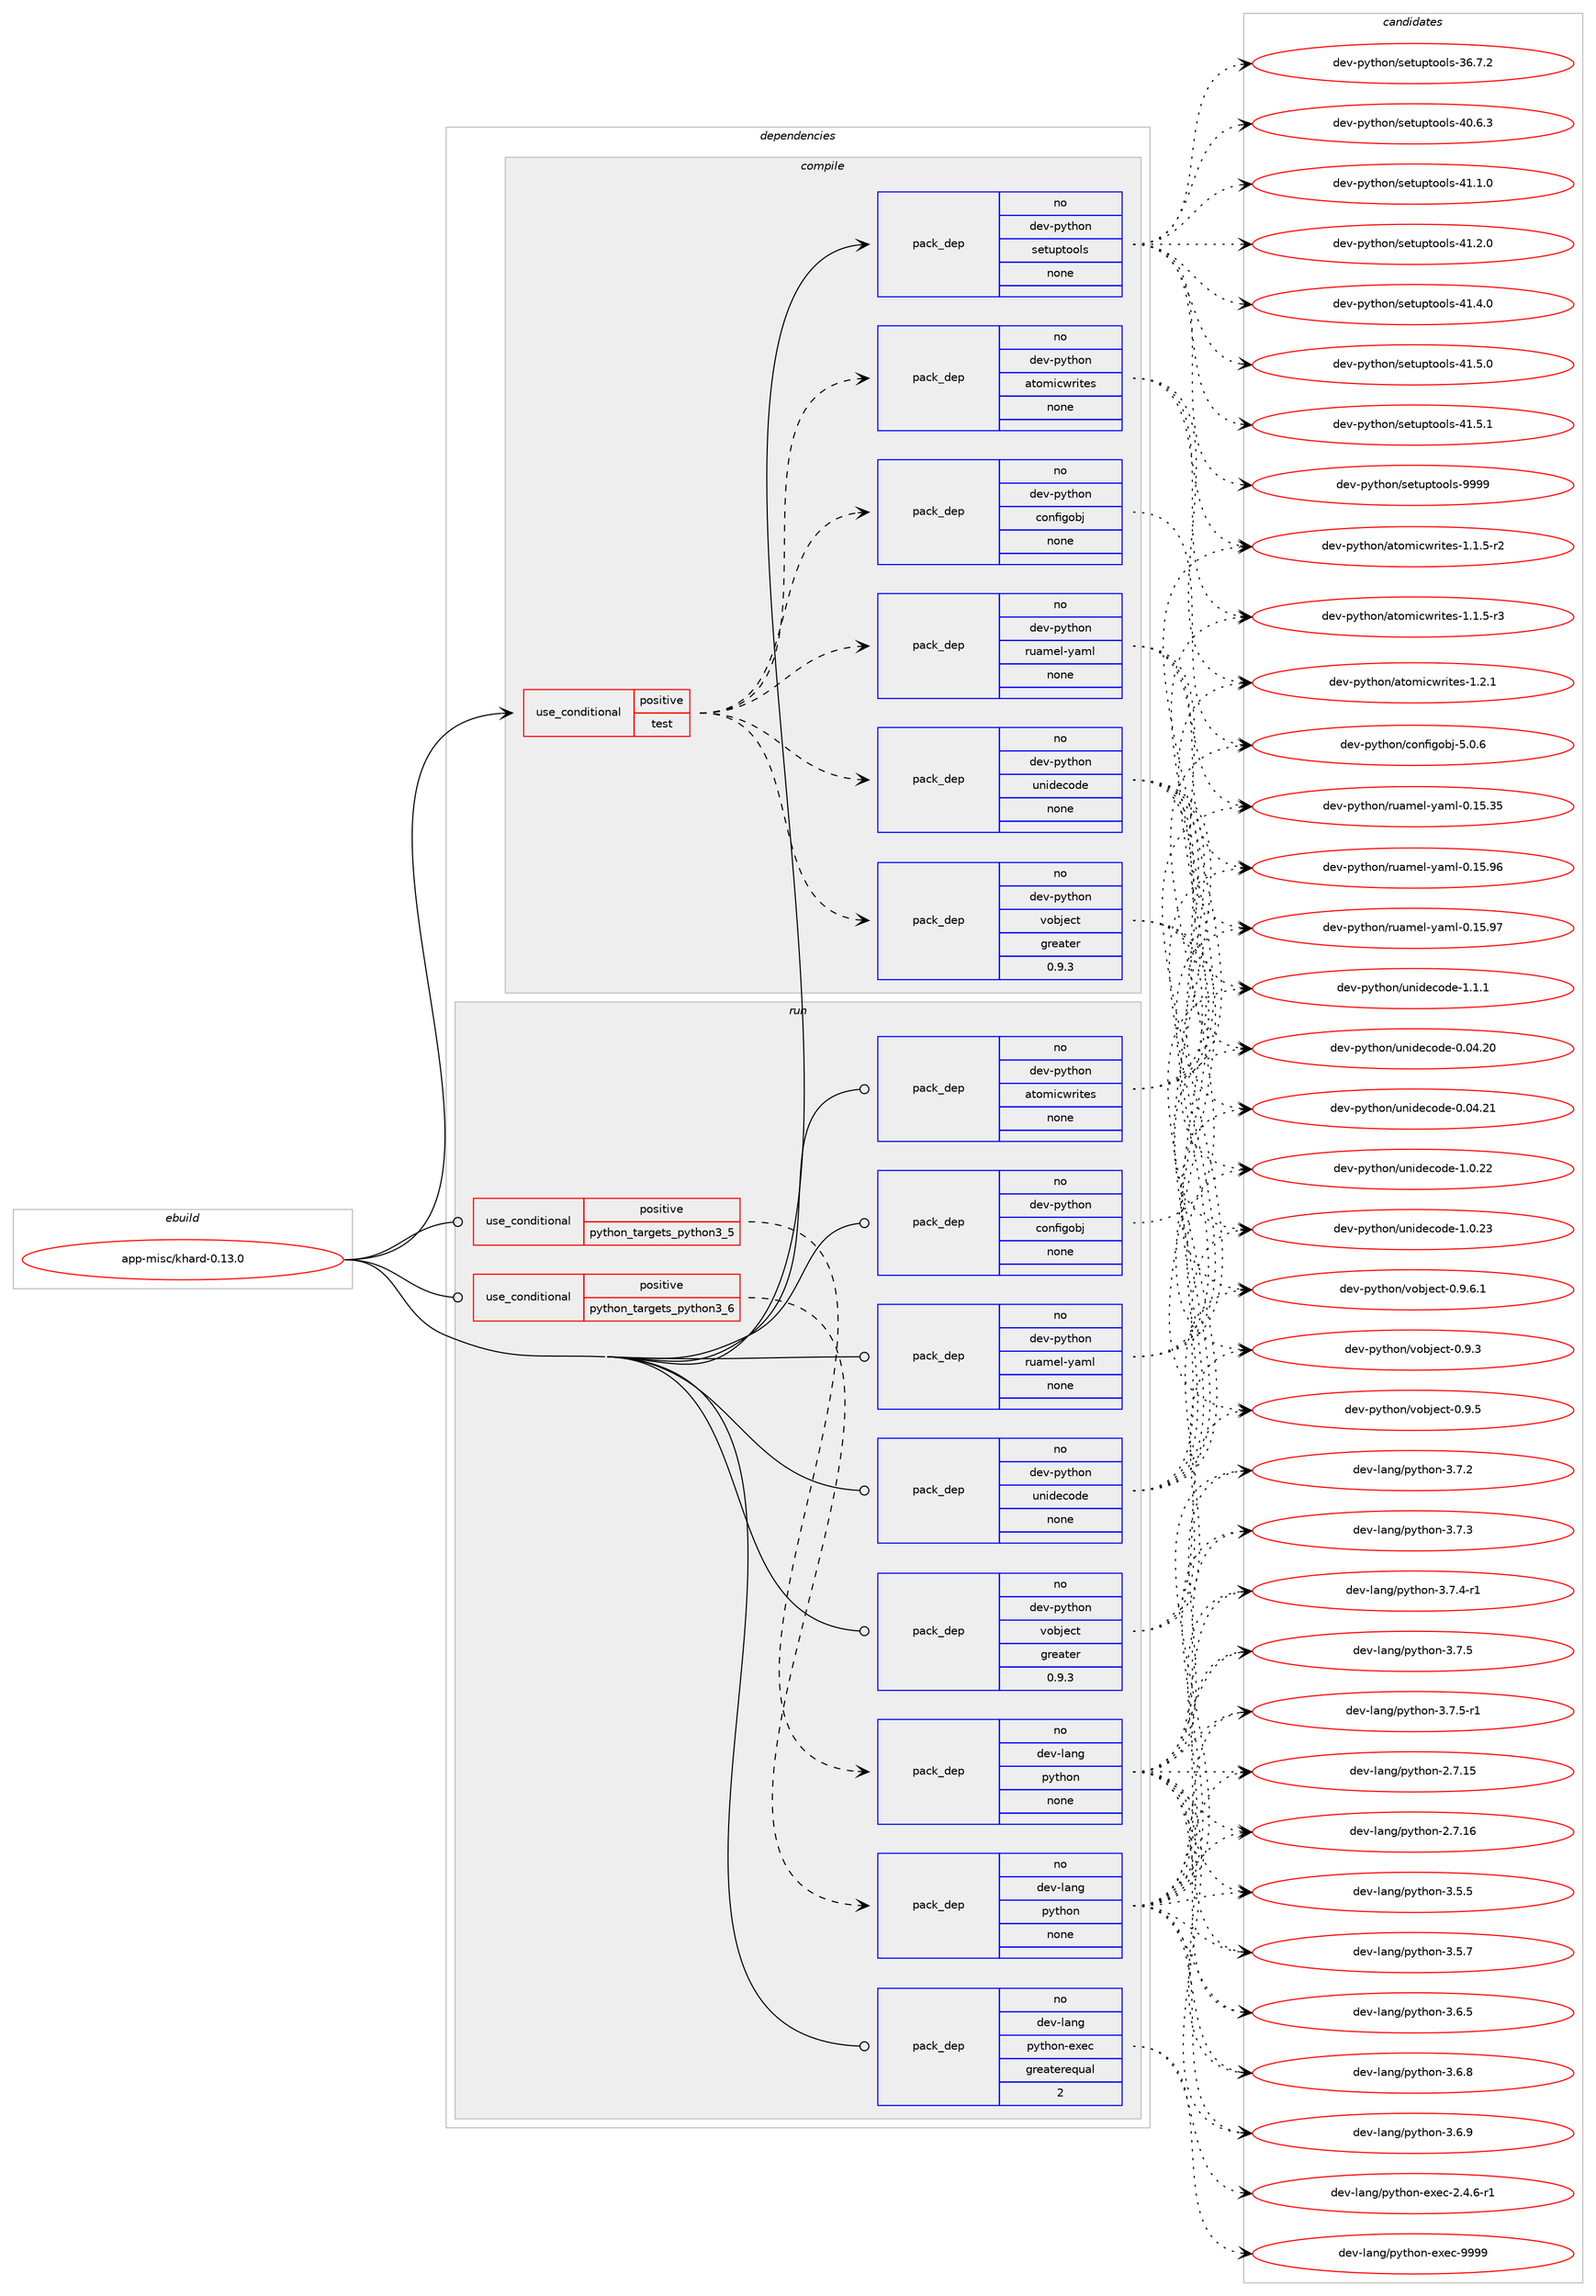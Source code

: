 digraph prolog {

# *************
# Graph options
# *************

newrank=true;
concentrate=true;
compound=true;
graph [rankdir=LR,fontname=Helvetica,fontsize=10,ranksep=1.5];#, ranksep=2.5, nodesep=0.2];
edge  [arrowhead=vee];
node  [fontname=Helvetica,fontsize=10];

# **********
# The ebuild
# **********

subgraph cluster_leftcol {
color=gray;
rank=same;
label=<<i>ebuild</i>>;
id [label="app-misc/khard-0.13.0", color=red, width=4, href="../app-misc/khard-0.13.0.svg"];
}

# ****************
# The dependencies
# ****************

subgraph cluster_midcol {
color=gray;
label=<<i>dependencies</i>>;
subgraph cluster_compile {
fillcolor="#eeeeee";
style=filled;
label=<<i>compile</i>>;
subgraph cond119167 {
dependency499084 [label=<<TABLE BORDER="0" CELLBORDER="1" CELLSPACING="0" CELLPADDING="4"><TR><TD ROWSPAN="3" CELLPADDING="10">use_conditional</TD></TR><TR><TD>positive</TD></TR><TR><TD>test</TD></TR></TABLE>>, shape=none, color=red];
subgraph pack370909 {
dependency499085 [label=<<TABLE BORDER="0" CELLBORDER="1" CELLSPACING="0" CELLPADDING="4" WIDTH="220"><TR><TD ROWSPAN="6" CELLPADDING="30">pack_dep</TD></TR><TR><TD WIDTH="110">no</TD></TR><TR><TD>dev-python</TD></TR><TR><TD>atomicwrites</TD></TR><TR><TD>none</TD></TR><TR><TD></TD></TR></TABLE>>, shape=none, color=blue];
}
dependency499084:e -> dependency499085:w [weight=20,style="dashed",arrowhead="vee"];
subgraph pack370910 {
dependency499086 [label=<<TABLE BORDER="0" CELLBORDER="1" CELLSPACING="0" CELLPADDING="4" WIDTH="220"><TR><TD ROWSPAN="6" CELLPADDING="30">pack_dep</TD></TR><TR><TD WIDTH="110">no</TD></TR><TR><TD>dev-python</TD></TR><TR><TD>configobj</TD></TR><TR><TD>none</TD></TR><TR><TD></TD></TR></TABLE>>, shape=none, color=blue];
}
dependency499084:e -> dependency499086:w [weight=20,style="dashed",arrowhead="vee"];
subgraph pack370911 {
dependency499087 [label=<<TABLE BORDER="0" CELLBORDER="1" CELLSPACING="0" CELLPADDING="4" WIDTH="220"><TR><TD ROWSPAN="6" CELLPADDING="30">pack_dep</TD></TR><TR><TD WIDTH="110">no</TD></TR><TR><TD>dev-python</TD></TR><TR><TD>ruamel-yaml</TD></TR><TR><TD>none</TD></TR><TR><TD></TD></TR></TABLE>>, shape=none, color=blue];
}
dependency499084:e -> dependency499087:w [weight=20,style="dashed",arrowhead="vee"];
subgraph pack370912 {
dependency499088 [label=<<TABLE BORDER="0" CELLBORDER="1" CELLSPACING="0" CELLPADDING="4" WIDTH="220"><TR><TD ROWSPAN="6" CELLPADDING="30">pack_dep</TD></TR><TR><TD WIDTH="110">no</TD></TR><TR><TD>dev-python</TD></TR><TR><TD>unidecode</TD></TR><TR><TD>none</TD></TR><TR><TD></TD></TR></TABLE>>, shape=none, color=blue];
}
dependency499084:e -> dependency499088:w [weight=20,style="dashed",arrowhead="vee"];
subgraph pack370913 {
dependency499089 [label=<<TABLE BORDER="0" CELLBORDER="1" CELLSPACING="0" CELLPADDING="4" WIDTH="220"><TR><TD ROWSPAN="6" CELLPADDING="30">pack_dep</TD></TR><TR><TD WIDTH="110">no</TD></TR><TR><TD>dev-python</TD></TR><TR><TD>vobject</TD></TR><TR><TD>greater</TD></TR><TR><TD>0.9.3</TD></TR></TABLE>>, shape=none, color=blue];
}
dependency499084:e -> dependency499089:w [weight=20,style="dashed",arrowhead="vee"];
}
id:e -> dependency499084:w [weight=20,style="solid",arrowhead="vee"];
subgraph pack370914 {
dependency499090 [label=<<TABLE BORDER="0" CELLBORDER="1" CELLSPACING="0" CELLPADDING="4" WIDTH="220"><TR><TD ROWSPAN="6" CELLPADDING="30">pack_dep</TD></TR><TR><TD WIDTH="110">no</TD></TR><TR><TD>dev-python</TD></TR><TR><TD>setuptools</TD></TR><TR><TD>none</TD></TR><TR><TD></TD></TR></TABLE>>, shape=none, color=blue];
}
id:e -> dependency499090:w [weight=20,style="solid",arrowhead="vee"];
}
subgraph cluster_compileandrun {
fillcolor="#eeeeee";
style=filled;
label=<<i>compile and run</i>>;
}
subgraph cluster_run {
fillcolor="#eeeeee";
style=filled;
label=<<i>run</i>>;
subgraph cond119168 {
dependency499091 [label=<<TABLE BORDER="0" CELLBORDER="1" CELLSPACING="0" CELLPADDING="4"><TR><TD ROWSPAN="3" CELLPADDING="10">use_conditional</TD></TR><TR><TD>positive</TD></TR><TR><TD>python_targets_python3_5</TD></TR></TABLE>>, shape=none, color=red];
subgraph pack370915 {
dependency499092 [label=<<TABLE BORDER="0" CELLBORDER="1" CELLSPACING="0" CELLPADDING="4" WIDTH="220"><TR><TD ROWSPAN="6" CELLPADDING="30">pack_dep</TD></TR><TR><TD WIDTH="110">no</TD></TR><TR><TD>dev-lang</TD></TR><TR><TD>python</TD></TR><TR><TD>none</TD></TR><TR><TD></TD></TR></TABLE>>, shape=none, color=blue];
}
dependency499091:e -> dependency499092:w [weight=20,style="dashed",arrowhead="vee"];
}
id:e -> dependency499091:w [weight=20,style="solid",arrowhead="odot"];
subgraph cond119169 {
dependency499093 [label=<<TABLE BORDER="0" CELLBORDER="1" CELLSPACING="0" CELLPADDING="4"><TR><TD ROWSPAN="3" CELLPADDING="10">use_conditional</TD></TR><TR><TD>positive</TD></TR><TR><TD>python_targets_python3_6</TD></TR></TABLE>>, shape=none, color=red];
subgraph pack370916 {
dependency499094 [label=<<TABLE BORDER="0" CELLBORDER="1" CELLSPACING="0" CELLPADDING="4" WIDTH="220"><TR><TD ROWSPAN="6" CELLPADDING="30">pack_dep</TD></TR><TR><TD WIDTH="110">no</TD></TR><TR><TD>dev-lang</TD></TR><TR><TD>python</TD></TR><TR><TD>none</TD></TR><TR><TD></TD></TR></TABLE>>, shape=none, color=blue];
}
dependency499093:e -> dependency499094:w [weight=20,style="dashed",arrowhead="vee"];
}
id:e -> dependency499093:w [weight=20,style="solid",arrowhead="odot"];
subgraph pack370917 {
dependency499095 [label=<<TABLE BORDER="0" CELLBORDER="1" CELLSPACING="0" CELLPADDING="4" WIDTH="220"><TR><TD ROWSPAN="6" CELLPADDING="30">pack_dep</TD></TR><TR><TD WIDTH="110">no</TD></TR><TR><TD>dev-lang</TD></TR><TR><TD>python-exec</TD></TR><TR><TD>greaterequal</TD></TR><TR><TD>2</TD></TR></TABLE>>, shape=none, color=blue];
}
id:e -> dependency499095:w [weight=20,style="solid",arrowhead="odot"];
subgraph pack370918 {
dependency499096 [label=<<TABLE BORDER="0" CELLBORDER="1" CELLSPACING="0" CELLPADDING="4" WIDTH="220"><TR><TD ROWSPAN="6" CELLPADDING="30">pack_dep</TD></TR><TR><TD WIDTH="110">no</TD></TR><TR><TD>dev-python</TD></TR><TR><TD>atomicwrites</TD></TR><TR><TD>none</TD></TR><TR><TD></TD></TR></TABLE>>, shape=none, color=blue];
}
id:e -> dependency499096:w [weight=20,style="solid",arrowhead="odot"];
subgraph pack370919 {
dependency499097 [label=<<TABLE BORDER="0" CELLBORDER="1" CELLSPACING="0" CELLPADDING="4" WIDTH="220"><TR><TD ROWSPAN="6" CELLPADDING="30">pack_dep</TD></TR><TR><TD WIDTH="110">no</TD></TR><TR><TD>dev-python</TD></TR><TR><TD>configobj</TD></TR><TR><TD>none</TD></TR><TR><TD></TD></TR></TABLE>>, shape=none, color=blue];
}
id:e -> dependency499097:w [weight=20,style="solid",arrowhead="odot"];
subgraph pack370920 {
dependency499098 [label=<<TABLE BORDER="0" CELLBORDER="1" CELLSPACING="0" CELLPADDING="4" WIDTH="220"><TR><TD ROWSPAN="6" CELLPADDING="30">pack_dep</TD></TR><TR><TD WIDTH="110">no</TD></TR><TR><TD>dev-python</TD></TR><TR><TD>ruamel-yaml</TD></TR><TR><TD>none</TD></TR><TR><TD></TD></TR></TABLE>>, shape=none, color=blue];
}
id:e -> dependency499098:w [weight=20,style="solid",arrowhead="odot"];
subgraph pack370921 {
dependency499099 [label=<<TABLE BORDER="0" CELLBORDER="1" CELLSPACING="0" CELLPADDING="4" WIDTH="220"><TR><TD ROWSPAN="6" CELLPADDING="30">pack_dep</TD></TR><TR><TD WIDTH="110">no</TD></TR><TR><TD>dev-python</TD></TR><TR><TD>unidecode</TD></TR><TR><TD>none</TD></TR><TR><TD></TD></TR></TABLE>>, shape=none, color=blue];
}
id:e -> dependency499099:w [weight=20,style="solid",arrowhead="odot"];
subgraph pack370922 {
dependency499100 [label=<<TABLE BORDER="0" CELLBORDER="1" CELLSPACING="0" CELLPADDING="4" WIDTH="220"><TR><TD ROWSPAN="6" CELLPADDING="30">pack_dep</TD></TR><TR><TD WIDTH="110">no</TD></TR><TR><TD>dev-python</TD></TR><TR><TD>vobject</TD></TR><TR><TD>greater</TD></TR><TR><TD>0.9.3</TD></TR></TABLE>>, shape=none, color=blue];
}
id:e -> dependency499100:w [weight=20,style="solid",arrowhead="odot"];
}
}

# **************
# The candidates
# **************

subgraph cluster_choices {
rank=same;
color=gray;
label=<<i>candidates</i>>;

subgraph choice370909 {
color=black;
nodesep=1;
choice100101118451121211161041111104797116111109105991191141051161011154549464946534511450 [label="dev-python/atomicwrites-1.1.5-r2", color=red, width=4,href="../dev-python/atomicwrites-1.1.5-r2.svg"];
choice100101118451121211161041111104797116111109105991191141051161011154549464946534511451 [label="dev-python/atomicwrites-1.1.5-r3", color=red, width=4,href="../dev-python/atomicwrites-1.1.5-r3.svg"];
choice10010111845112121116104111110479711611110910599119114105116101115454946504649 [label="dev-python/atomicwrites-1.2.1", color=red, width=4,href="../dev-python/atomicwrites-1.2.1.svg"];
dependency499085:e -> choice100101118451121211161041111104797116111109105991191141051161011154549464946534511450:w [style=dotted,weight="100"];
dependency499085:e -> choice100101118451121211161041111104797116111109105991191141051161011154549464946534511451:w [style=dotted,weight="100"];
dependency499085:e -> choice10010111845112121116104111110479711611110910599119114105116101115454946504649:w [style=dotted,weight="100"];
}
subgraph choice370910 {
color=black;
nodesep=1;
choice10010111845112121116104111110479911111010210510311198106455346484654 [label="dev-python/configobj-5.0.6", color=red, width=4,href="../dev-python/configobj-5.0.6.svg"];
dependency499086:e -> choice10010111845112121116104111110479911111010210510311198106455346484654:w [style=dotted,weight="100"];
}
subgraph choice370911 {
color=black;
nodesep=1;
choice10010111845112121116104111110471141179710910110845121971091084548464953465153 [label="dev-python/ruamel-yaml-0.15.35", color=red, width=4,href="../dev-python/ruamel-yaml-0.15.35.svg"];
choice10010111845112121116104111110471141179710910110845121971091084548464953465754 [label="dev-python/ruamel-yaml-0.15.96", color=red, width=4,href="../dev-python/ruamel-yaml-0.15.96.svg"];
choice10010111845112121116104111110471141179710910110845121971091084548464953465755 [label="dev-python/ruamel-yaml-0.15.97", color=red, width=4,href="../dev-python/ruamel-yaml-0.15.97.svg"];
dependency499087:e -> choice10010111845112121116104111110471141179710910110845121971091084548464953465153:w [style=dotted,weight="100"];
dependency499087:e -> choice10010111845112121116104111110471141179710910110845121971091084548464953465754:w [style=dotted,weight="100"];
dependency499087:e -> choice10010111845112121116104111110471141179710910110845121971091084548464953465755:w [style=dotted,weight="100"];
}
subgraph choice370912 {
color=black;
nodesep=1;
choice1001011184511212111610411111047117110105100101991111001014548464852465048 [label="dev-python/unidecode-0.04.20", color=red, width=4,href="../dev-python/unidecode-0.04.20.svg"];
choice1001011184511212111610411111047117110105100101991111001014548464852465049 [label="dev-python/unidecode-0.04.21", color=red, width=4,href="../dev-python/unidecode-0.04.21.svg"];
choice10010111845112121116104111110471171101051001019911110010145494648465050 [label="dev-python/unidecode-1.0.22", color=red, width=4,href="../dev-python/unidecode-1.0.22.svg"];
choice10010111845112121116104111110471171101051001019911110010145494648465051 [label="dev-python/unidecode-1.0.23", color=red, width=4,href="../dev-python/unidecode-1.0.23.svg"];
choice100101118451121211161041111104711711010510010199111100101454946494649 [label="dev-python/unidecode-1.1.1", color=red, width=4,href="../dev-python/unidecode-1.1.1.svg"];
dependency499088:e -> choice1001011184511212111610411111047117110105100101991111001014548464852465048:w [style=dotted,weight="100"];
dependency499088:e -> choice1001011184511212111610411111047117110105100101991111001014548464852465049:w [style=dotted,weight="100"];
dependency499088:e -> choice10010111845112121116104111110471171101051001019911110010145494648465050:w [style=dotted,weight="100"];
dependency499088:e -> choice10010111845112121116104111110471171101051001019911110010145494648465051:w [style=dotted,weight="100"];
dependency499088:e -> choice100101118451121211161041111104711711010510010199111100101454946494649:w [style=dotted,weight="100"];
}
subgraph choice370913 {
color=black;
nodesep=1;
choice10010111845112121116104111110471181119810610199116454846574651 [label="dev-python/vobject-0.9.3", color=red, width=4,href="../dev-python/vobject-0.9.3.svg"];
choice10010111845112121116104111110471181119810610199116454846574653 [label="dev-python/vobject-0.9.5", color=red, width=4,href="../dev-python/vobject-0.9.5.svg"];
choice100101118451121211161041111104711811198106101991164548465746544649 [label="dev-python/vobject-0.9.6.1", color=red, width=4,href="../dev-python/vobject-0.9.6.1.svg"];
dependency499089:e -> choice10010111845112121116104111110471181119810610199116454846574651:w [style=dotted,weight="100"];
dependency499089:e -> choice10010111845112121116104111110471181119810610199116454846574653:w [style=dotted,weight="100"];
dependency499089:e -> choice100101118451121211161041111104711811198106101991164548465746544649:w [style=dotted,weight="100"];
}
subgraph choice370914 {
color=black;
nodesep=1;
choice100101118451121211161041111104711510111611711211611111110811545515446554650 [label="dev-python/setuptools-36.7.2", color=red, width=4,href="../dev-python/setuptools-36.7.2.svg"];
choice100101118451121211161041111104711510111611711211611111110811545524846544651 [label="dev-python/setuptools-40.6.3", color=red, width=4,href="../dev-python/setuptools-40.6.3.svg"];
choice100101118451121211161041111104711510111611711211611111110811545524946494648 [label="dev-python/setuptools-41.1.0", color=red, width=4,href="../dev-python/setuptools-41.1.0.svg"];
choice100101118451121211161041111104711510111611711211611111110811545524946504648 [label="dev-python/setuptools-41.2.0", color=red, width=4,href="../dev-python/setuptools-41.2.0.svg"];
choice100101118451121211161041111104711510111611711211611111110811545524946524648 [label="dev-python/setuptools-41.4.0", color=red, width=4,href="../dev-python/setuptools-41.4.0.svg"];
choice100101118451121211161041111104711510111611711211611111110811545524946534648 [label="dev-python/setuptools-41.5.0", color=red, width=4,href="../dev-python/setuptools-41.5.0.svg"];
choice100101118451121211161041111104711510111611711211611111110811545524946534649 [label="dev-python/setuptools-41.5.1", color=red, width=4,href="../dev-python/setuptools-41.5.1.svg"];
choice10010111845112121116104111110471151011161171121161111111081154557575757 [label="dev-python/setuptools-9999", color=red, width=4,href="../dev-python/setuptools-9999.svg"];
dependency499090:e -> choice100101118451121211161041111104711510111611711211611111110811545515446554650:w [style=dotted,weight="100"];
dependency499090:e -> choice100101118451121211161041111104711510111611711211611111110811545524846544651:w [style=dotted,weight="100"];
dependency499090:e -> choice100101118451121211161041111104711510111611711211611111110811545524946494648:w [style=dotted,weight="100"];
dependency499090:e -> choice100101118451121211161041111104711510111611711211611111110811545524946504648:w [style=dotted,weight="100"];
dependency499090:e -> choice100101118451121211161041111104711510111611711211611111110811545524946524648:w [style=dotted,weight="100"];
dependency499090:e -> choice100101118451121211161041111104711510111611711211611111110811545524946534648:w [style=dotted,weight="100"];
dependency499090:e -> choice100101118451121211161041111104711510111611711211611111110811545524946534649:w [style=dotted,weight="100"];
dependency499090:e -> choice10010111845112121116104111110471151011161171121161111111081154557575757:w [style=dotted,weight="100"];
}
subgraph choice370915 {
color=black;
nodesep=1;
choice10010111845108971101034711212111610411111045504655464953 [label="dev-lang/python-2.7.15", color=red, width=4,href="../dev-lang/python-2.7.15.svg"];
choice10010111845108971101034711212111610411111045504655464954 [label="dev-lang/python-2.7.16", color=red, width=4,href="../dev-lang/python-2.7.16.svg"];
choice100101118451089711010347112121116104111110455146534653 [label="dev-lang/python-3.5.5", color=red, width=4,href="../dev-lang/python-3.5.5.svg"];
choice100101118451089711010347112121116104111110455146534655 [label="dev-lang/python-3.5.7", color=red, width=4,href="../dev-lang/python-3.5.7.svg"];
choice100101118451089711010347112121116104111110455146544653 [label="dev-lang/python-3.6.5", color=red, width=4,href="../dev-lang/python-3.6.5.svg"];
choice100101118451089711010347112121116104111110455146544656 [label="dev-lang/python-3.6.8", color=red, width=4,href="../dev-lang/python-3.6.8.svg"];
choice100101118451089711010347112121116104111110455146544657 [label="dev-lang/python-3.6.9", color=red, width=4,href="../dev-lang/python-3.6.9.svg"];
choice100101118451089711010347112121116104111110455146554650 [label="dev-lang/python-3.7.2", color=red, width=4,href="../dev-lang/python-3.7.2.svg"];
choice100101118451089711010347112121116104111110455146554651 [label="dev-lang/python-3.7.3", color=red, width=4,href="../dev-lang/python-3.7.3.svg"];
choice1001011184510897110103471121211161041111104551465546524511449 [label="dev-lang/python-3.7.4-r1", color=red, width=4,href="../dev-lang/python-3.7.4-r1.svg"];
choice100101118451089711010347112121116104111110455146554653 [label="dev-lang/python-3.7.5", color=red, width=4,href="../dev-lang/python-3.7.5.svg"];
choice1001011184510897110103471121211161041111104551465546534511449 [label="dev-lang/python-3.7.5-r1", color=red, width=4,href="../dev-lang/python-3.7.5-r1.svg"];
dependency499092:e -> choice10010111845108971101034711212111610411111045504655464953:w [style=dotted,weight="100"];
dependency499092:e -> choice10010111845108971101034711212111610411111045504655464954:w [style=dotted,weight="100"];
dependency499092:e -> choice100101118451089711010347112121116104111110455146534653:w [style=dotted,weight="100"];
dependency499092:e -> choice100101118451089711010347112121116104111110455146534655:w [style=dotted,weight="100"];
dependency499092:e -> choice100101118451089711010347112121116104111110455146544653:w [style=dotted,weight="100"];
dependency499092:e -> choice100101118451089711010347112121116104111110455146544656:w [style=dotted,weight="100"];
dependency499092:e -> choice100101118451089711010347112121116104111110455146544657:w [style=dotted,weight="100"];
dependency499092:e -> choice100101118451089711010347112121116104111110455146554650:w [style=dotted,weight="100"];
dependency499092:e -> choice100101118451089711010347112121116104111110455146554651:w [style=dotted,weight="100"];
dependency499092:e -> choice1001011184510897110103471121211161041111104551465546524511449:w [style=dotted,weight="100"];
dependency499092:e -> choice100101118451089711010347112121116104111110455146554653:w [style=dotted,weight="100"];
dependency499092:e -> choice1001011184510897110103471121211161041111104551465546534511449:w [style=dotted,weight="100"];
}
subgraph choice370916 {
color=black;
nodesep=1;
choice10010111845108971101034711212111610411111045504655464953 [label="dev-lang/python-2.7.15", color=red, width=4,href="../dev-lang/python-2.7.15.svg"];
choice10010111845108971101034711212111610411111045504655464954 [label="dev-lang/python-2.7.16", color=red, width=4,href="../dev-lang/python-2.7.16.svg"];
choice100101118451089711010347112121116104111110455146534653 [label="dev-lang/python-3.5.5", color=red, width=4,href="../dev-lang/python-3.5.5.svg"];
choice100101118451089711010347112121116104111110455146534655 [label="dev-lang/python-3.5.7", color=red, width=4,href="../dev-lang/python-3.5.7.svg"];
choice100101118451089711010347112121116104111110455146544653 [label="dev-lang/python-3.6.5", color=red, width=4,href="../dev-lang/python-3.6.5.svg"];
choice100101118451089711010347112121116104111110455146544656 [label="dev-lang/python-3.6.8", color=red, width=4,href="../dev-lang/python-3.6.8.svg"];
choice100101118451089711010347112121116104111110455146544657 [label="dev-lang/python-3.6.9", color=red, width=4,href="../dev-lang/python-3.6.9.svg"];
choice100101118451089711010347112121116104111110455146554650 [label="dev-lang/python-3.7.2", color=red, width=4,href="../dev-lang/python-3.7.2.svg"];
choice100101118451089711010347112121116104111110455146554651 [label="dev-lang/python-3.7.3", color=red, width=4,href="../dev-lang/python-3.7.3.svg"];
choice1001011184510897110103471121211161041111104551465546524511449 [label="dev-lang/python-3.7.4-r1", color=red, width=4,href="../dev-lang/python-3.7.4-r1.svg"];
choice100101118451089711010347112121116104111110455146554653 [label="dev-lang/python-3.7.5", color=red, width=4,href="../dev-lang/python-3.7.5.svg"];
choice1001011184510897110103471121211161041111104551465546534511449 [label="dev-lang/python-3.7.5-r1", color=red, width=4,href="../dev-lang/python-3.7.5-r1.svg"];
dependency499094:e -> choice10010111845108971101034711212111610411111045504655464953:w [style=dotted,weight="100"];
dependency499094:e -> choice10010111845108971101034711212111610411111045504655464954:w [style=dotted,weight="100"];
dependency499094:e -> choice100101118451089711010347112121116104111110455146534653:w [style=dotted,weight="100"];
dependency499094:e -> choice100101118451089711010347112121116104111110455146534655:w [style=dotted,weight="100"];
dependency499094:e -> choice100101118451089711010347112121116104111110455146544653:w [style=dotted,weight="100"];
dependency499094:e -> choice100101118451089711010347112121116104111110455146544656:w [style=dotted,weight="100"];
dependency499094:e -> choice100101118451089711010347112121116104111110455146544657:w [style=dotted,weight="100"];
dependency499094:e -> choice100101118451089711010347112121116104111110455146554650:w [style=dotted,weight="100"];
dependency499094:e -> choice100101118451089711010347112121116104111110455146554651:w [style=dotted,weight="100"];
dependency499094:e -> choice1001011184510897110103471121211161041111104551465546524511449:w [style=dotted,weight="100"];
dependency499094:e -> choice100101118451089711010347112121116104111110455146554653:w [style=dotted,weight="100"];
dependency499094:e -> choice1001011184510897110103471121211161041111104551465546534511449:w [style=dotted,weight="100"];
}
subgraph choice370917 {
color=black;
nodesep=1;
choice10010111845108971101034711212111610411111045101120101994550465246544511449 [label="dev-lang/python-exec-2.4.6-r1", color=red, width=4,href="../dev-lang/python-exec-2.4.6-r1.svg"];
choice10010111845108971101034711212111610411111045101120101994557575757 [label="dev-lang/python-exec-9999", color=red, width=4,href="../dev-lang/python-exec-9999.svg"];
dependency499095:e -> choice10010111845108971101034711212111610411111045101120101994550465246544511449:w [style=dotted,weight="100"];
dependency499095:e -> choice10010111845108971101034711212111610411111045101120101994557575757:w [style=dotted,weight="100"];
}
subgraph choice370918 {
color=black;
nodesep=1;
choice100101118451121211161041111104797116111109105991191141051161011154549464946534511450 [label="dev-python/atomicwrites-1.1.5-r2", color=red, width=4,href="../dev-python/atomicwrites-1.1.5-r2.svg"];
choice100101118451121211161041111104797116111109105991191141051161011154549464946534511451 [label="dev-python/atomicwrites-1.1.5-r3", color=red, width=4,href="../dev-python/atomicwrites-1.1.5-r3.svg"];
choice10010111845112121116104111110479711611110910599119114105116101115454946504649 [label="dev-python/atomicwrites-1.2.1", color=red, width=4,href="../dev-python/atomicwrites-1.2.1.svg"];
dependency499096:e -> choice100101118451121211161041111104797116111109105991191141051161011154549464946534511450:w [style=dotted,weight="100"];
dependency499096:e -> choice100101118451121211161041111104797116111109105991191141051161011154549464946534511451:w [style=dotted,weight="100"];
dependency499096:e -> choice10010111845112121116104111110479711611110910599119114105116101115454946504649:w [style=dotted,weight="100"];
}
subgraph choice370919 {
color=black;
nodesep=1;
choice10010111845112121116104111110479911111010210510311198106455346484654 [label="dev-python/configobj-5.0.6", color=red, width=4,href="../dev-python/configobj-5.0.6.svg"];
dependency499097:e -> choice10010111845112121116104111110479911111010210510311198106455346484654:w [style=dotted,weight="100"];
}
subgraph choice370920 {
color=black;
nodesep=1;
choice10010111845112121116104111110471141179710910110845121971091084548464953465153 [label="dev-python/ruamel-yaml-0.15.35", color=red, width=4,href="../dev-python/ruamel-yaml-0.15.35.svg"];
choice10010111845112121116104111110471141179710910110845121971091084548464953465754 [label="dev-python/ruamel-yaml-0.15.96", color=red, width=4,href="../dev-python/ruamel-yaml-0.15.96.svg"];
choice10010111845112121116104111110471141179710910110845121971091084548464953465755 [label="dev-python/ruamel-yaml-0.15.97", color=red, width=4,href="../dev-python/ruamel-yaml-0.15.97.svg"];
dependency499098:e -> choice10010111845112121116104111110471141179710910110845121971091084548464953465153:w [style=dotted,weight="100"];
dependency499098:e -> choice10010111845112121116104111110471141179710910110845121971091084548464953465754:w [style=dotted,weight="100"];
dependency499098:e -> choice10010111845112121116104111110471141179710910110845121971091084548464953465755:w [style=dotted,weight="100"];
}
subgraph choice370921 {
color=black;
nodesep=1;
choice1001011184511212111610411111047117110105100101991111001014548464852465048 [label="dev-python/unidecode-0.04.20", color=red, width=4,href="../dev-python/unidecode-0.04.20.svg"];
choice1001011184511212111610411111047117110105100101991111001014548464852465049 [label="dev-python/unidecode-0.04.21", color=red, width=4,href="../dev-python/unidecode-0.04.21.svg"];
choice10010111845112121116104111110471171101051001019911110010145494648465050 [label="dev-python/unidecode-1.0.22", color=red, width=4,href="../dev-python/unidecode-1.0.22.svg"];
choice10010111845112121116104111110471171101051001019911110010145494648465051 [label="dev-python/unidecode-1.0.23", color=red, width=4,href="../dev-python/unidecode-1.0.23.svg"];
choice100101118451121211161041111104711711010510010199111100101454946494649 [label="dev-python/unidecode-1.1.1", color=red, width=4,href="../dev-python/unidecode-1.1.1.svg"];
dependency499099:e -> choice1001011184511212111610411111047117110105100101991111001014548464852465048:w [style=dotted,weight="100"];
dependency499099:e -> choice1001011184511212111610411111047117110105100101991111001014548464852465049:w [style=dotted,weight="100"];
dependency499099:e -> choice10010111845112121116104111110471171101051001019911110010145494648465050:w [style=dotted,weight="100"];
dependency499099:e -> choice10010111845112121116104111110471171101051001019911110010145494648465051:w [style=dotted,weight="100"];
dependency499099:e -> choice100101118451121211161041111104711711010510010199111100101454946494649:w [style=dotted,weight="100"];
}
subgraph choice370922 {
color=black;
nodesep=1;
choice10010111845112121116104111110471181119810610199116454846574651 [label="dev-python/vobject-0.9.3", color=red, width=4,href="../dev-python/vobject-0.9.3.svg"];
choice10010111845112121116104111110471181119810610199116454846574653 [label="dev-python/vobject-0.9.5", color=red, width=4,href="../dev-python/vobject-0.9.5.svg"];
choice100101118451121211161041111104711811198106101991164548465746544649 [label="dev-python/vobject-0.9.6.1", color=red, width=4,href="../dev-python/vobject-0.9.6.1.svg"];
dependency499100:e -> choice10010111845112121116104111110471181119810610199116454846574651:w [style=dotted,weight="100"];
dependency499100:e -> choice10010111845112121116104111110471181119810610199116454846574653:w [style=dotted,weight="100"];
dependency499100:e -> choice100101118451121211161041111104711811198106101991164548465746544649:w [style=dotted,weight="100"];
}
}

}
